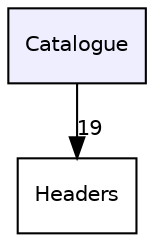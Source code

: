 digraph "Catalogue" {
  compound=true
  node [ fontsize="10", fontname="Helvetica"];
  edge [ labelfontsize="10", labelfontname="Helvetica"];
  dir_4fd9055ac4d0fe04b32dec3e8a4e79a4 [shape=box, label="Catalogue", style="filled", fillcolor="#eeeeff", pencolor="black", URL="dir_4fd9055ac4d0fe04b32dec3e8a4e79a4.html"];
  dir_692516b589a32b3bfce781ca9f6d1534 [shape=box label="Headers" URL="dir_692516b589a32b3bfce781ca9f6d1534.html"];
  dir_4fd9055ac4d0fe04b32dec3e8a4e79a4->dir_692516b589a32b3bfce781ca9f6d1534 [headlabel="19", labeldistance=1.5 headhref="dir_000000_000011.html"];
}
